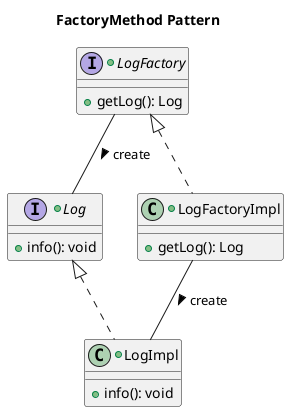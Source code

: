 @startuml
title FactoryMethod Pattern

LogFactory -- Log :> create
LogFactoryImpl -- LogImpl :> create

+interface LogFactory {
    +getLog(): Log
}

+interface Log {
    +info(): void
}

+class LogFactoryImpl implements LogFactory {
    +getLog(): Log
}

+class LogImpl implements Log {
    +info(): void
}

@enduml